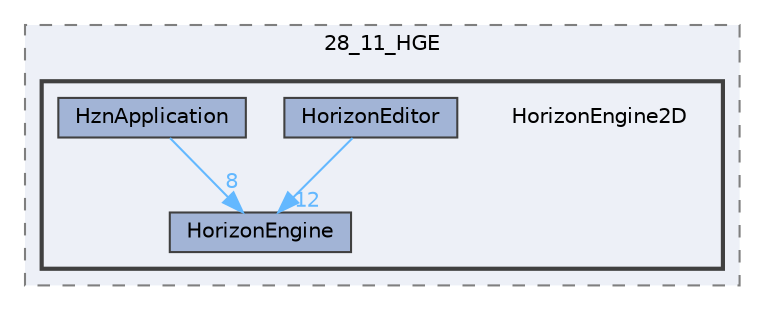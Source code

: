 digraph "C:/shortPath/28_11_HGE/HorizonEngine2D"
{
 // LATEX_PDF_SIZE
  bgcolor="transparent";
  edge [fontname=Helvetica,fontsize=10,labelfontname=Helvetica,labelfontsize=10];
  node [fontname=Helvetica,fontsize=10,shape=box,height=0.2,width=0.4];
  compound=true
  subgraph clusterdir_029b2a472f8591f1a6774cd919363538 {
    graph [ bgcolor="#edf0f7", pencolor="grey50", label="28_11_HGE", fontname=Helvetica,fontsize=10 style="filled,dashed", URL="dir_029b2a472f8591f1a6774cd919363538.html",tooltip=""]
  subgraph clusterdir_327b1ca3404a648fcc9f7697676ab473 {
    graph [ bgcolor="#edf0f7", pencolor="grey25", label="", fontname=Helvetica,fontsize=10 style="filled,bold", URL="dir_327b1ca3404a648fcc9f7697676ab473.html",tooltip=""]
    dir_327b1ca3404a648fcc9f7697676ab473 [shape=plaintext, label="HorizonEngine2D"];
  dir_c541c8f2055bc7837d7e73669e1df4ce [label="HorizonEditor", fillcolor="#a2b4d6", color="grey25", style="filled", URL="dir_c541c8f2055bc7837d7e73669e1df4ce.html",tooltip=""];
  dir_56bd2b2475c0decc546661512b0f4d2d [label="HorizonEngine", fillcolor="#a2b4d6", color="grey25", style="filled", URL="dir_56bd2b2475c0decc546661512b0f4d2d.html",tooltip=""];
  dir_a71f71b1a043653c7ee20f186d602093 [label="HznApplication", fillcolor="#a2b4d6", color="grey25", style="filled", URL="dir_a71f71b1a043653c7ee20f186d602093.html",tooltip=""];
  }
  }
  dir_c541c8f2055bc7837d7e73669e1df4ce->dir_56bd2b2475c0decc546661512b0f4d2d [headlabel="12", labeldistance=1.5 headhref="dir_000010_000011.html" color="steelblue1" fontcolor="steelblue1"];
  dir_a71f71b1a043653c7ee20f186d602093->dir_56bd2b2475c0decc546661512b0f4d2d [headlabel="8", labeldistance=1.5 headhref="dir_000014_000011.html" color="steelblue1" fontcolor="steelblue1"];
}
